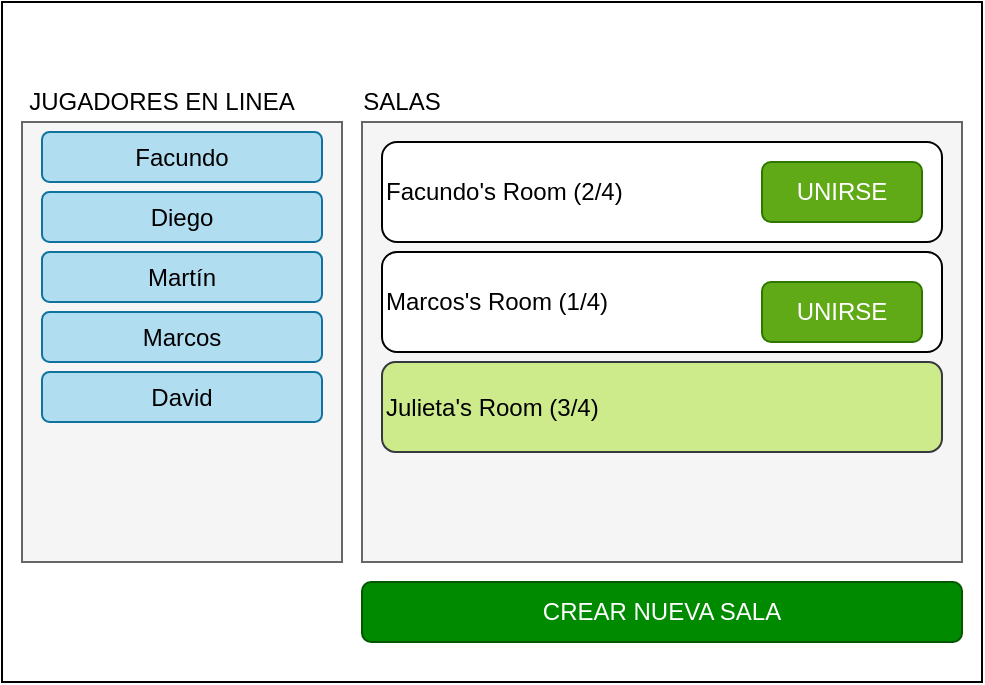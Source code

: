 <mxfile version="12.2.0" type="github" pages="1">
  <diagram id="H66WL1FMx_O300wLprNO" name="Page-1">
    <mxGraphModel dx="868" dy="467" grid="1" gridSize="10" guides="1" tooltips="1" connect="1" arrows="1" fold="1" page="1" pageScale="1" pageWidth="827" pageHeight="1169" math="0" shadow="0">
      <root>
        <mxCell id="0"/>
        <mxCell id="1" parent="0"/>
        <mxCell id="IiuS1ouKjWj0kzF6646r-2" value="" style="rounded=0;whiteSpace=wrap;html=1;" vertex="1" parent="1">
          <mxGeometry x="220" y="20" width="490" height="340" as="geometry"/>
        </mxCell>
        <mxCell id="IiuS1ouKjWj0kzF6646r-3" value="CREAR NUEVA SALA" style="rounded=1;whiteSpace=wrap;html=1;fillColor=#008a00;strokeColor=#005700;fontColor=#ffffff;" vertex="1" parent="1">
          <mxGeometry x="400" y="310" width="300" height="30" as="geometry"/>
        </mxCell>
        <mxCell id="IiuS1ouKjWj0kzF6646r-4" value="" style="rounded=0;whiteSpace=wrap;html=1;fillColor=#f5f5f5;strokeColor=#666666;fontColor=#333333;" vertex="1" parent="1">
          <mxGeometry x="400" y="80" width="300" height="220" as="geometry"/>
        </mxCell>
        <mxCell id="IiuS1ouKjWj0kzF6646r-5" value="SALAS" style="text;html=1;strokeColor=none;fillColor=none;align=center;verticalAlign=middle;whiteSpace=wrap;rounded=0;" vertex="1" parent="1">
          <mxGeometry x="400" y="60" width="40" height="20" as="geometry"/>
        </mxCell>
        <mxCell id="IiuS1ouKjWj0kzF6646r-6" value="&lt;div align=&quot;left&quot;&gt;Facundo&#39;s Room (2/4)&lt;/div&gt;" style="rounded=1;whiteSpace=wrap;html=1;gradientColor=#ffffff;align=left;" vertex="1" parent="1">
          <mxGeometry x="410" y="90" width="280" height="50" as="geometry"/>
        </mxCell>
        <mxCell id="IiuS1ouKjWj0kzF6646r-7" value="Marcos&#39;s Room (1/4)" style="rounded=1;whiteSpace=wrap;html=1;gradientColor=#ffffff;align=left;" vertex="1" parent="1">
          <mxGeometry x="410" y="145" width="280" height="50" as="geometry"/>
        </mxCell>
        <mxCell id="IiuS1ouKjWj0kzF6646r-8" value="UNIRSE" style="rounded=1;whiteSpace=wrap;html=1;fillColor=#60a917;strokeColor=#2D7600;fontColor=#ffffff;" vertex="1" parent="1">
          <mxGeometry x="600" y="160" width="80" height="30" as="geometry"/>
        </mxCell>
        <mxCell id="IiuS1ouKjWj0kzF6646r-9" value="UNIRSE" style="rounded=1;whiteSpace=wrap;html=1;fillColor=#60a917;strokeColor=#2D7600;fontColor=#ffffff;" vertex="1" parent="1">
          <mxGeometry x="600" y="100" width="80" height="30" as="geometry"/>
        </mxCell>
        <mxCell id="IiuS1ouKjWj0kzF6646r-11" value="" style="rounded=0;whiteSpace=wrap;html=1;fillColor=#f5f5f5;strokeColor=#666666;fontColor=#333333;" vertex="1" parent="1">
          <mxGeometry x="230" y="80" width="160" height="220" as="geometry"/>
        </mxCell>
        <mxCell id="IiuS1ouKjWj0kzF6646r-12" value="JUGADORES EN LINEA" style="text;html=1;strokeColor=none;fillColor=none;align=center;verticalAlign=middle;whiteSpace=wrap;rounded=0;" vertex="1" parent="1">
          <mxGeometry x="230" y="60" width="140" height="20" as="geometry"/>
        </mxCell>
        <mxCell id="IiuS1ouKjWj0kzF6646r-13" value="Facundo" style="rounded=1;whiteSpace=wrap;html=1;fillColor=#b1ddf0;strokeColor=#10739e;" vertex="1" parent="1">
          <mxGeometry x="240" y="85" width="140" height="25" as="geometry"/>
        </mxCell>
        <mxCell id="IiuS1ouKjWj0kzF6646r-15" value="Diego" style="rounded=1;whiteSpace=wrap;html=1;fillColor=#b1ddf0;strokeColor=#10739e;" vertex="1" parent="1">
          <mxGeometry x="240" y="115" width="140" height="25" as="geometry"/>
        </mxCell>
        <mxCell id="IiuS1ouKjWj0kzF6646r-16" value="Martín" style="rounded=1;whiteSpace=wrap;html=1;fillColor=#b1ddf0;strokeColor=#10739e;" vertex="1" parent="1">
          <mxGeometry x="240" y="145" width="140" height="25" as="geometry"/>
        </mxCell>
        <mxCell id="IiuS1ouKjWj0kzF6646r-17" value="Marcos" style="rounded=1;whiteSpace=wrap;html=1;fillColor=#b1ddf0;strokeColor=#10739e;" vertex="1" parent="1">
          <mxGeometry x="240" y="175" width="140" height="25" as="geometry"/>
        </mxCell>
        <mxCell id="IiuS1ouKjWj0kzF6646r-18" value="David" style="rounded=1;whiteSpace=wrap;html=1;fillColor=#b1ddf0;strokeColor=#10739e;" vertex="1" parent="1">
          <mxGeometry x="240" y="205" width="140" height="25" as="geometry"/>
        </mxCell>
        <mxCell id="IiuS1ouKjWj0kzF6646r-19" value="&lt;div align=&quot;left&quot;&gt;Julieta&#39;s Room (3/4)&lt;br&gt;&lt;/div&gt;" style="rounded=1;whiteSpace=wrap;html=1;align=left;fillColor=#cdeb8b;strokeColor=#36393d;" vertex="1" parent="1">
          <mxGeometry x="410" y="200" width="280" height="45" as="geometry"/>
        </mxCell>
      </root>
    </mxGraphModel>
  </diagram>
</mxfile>
